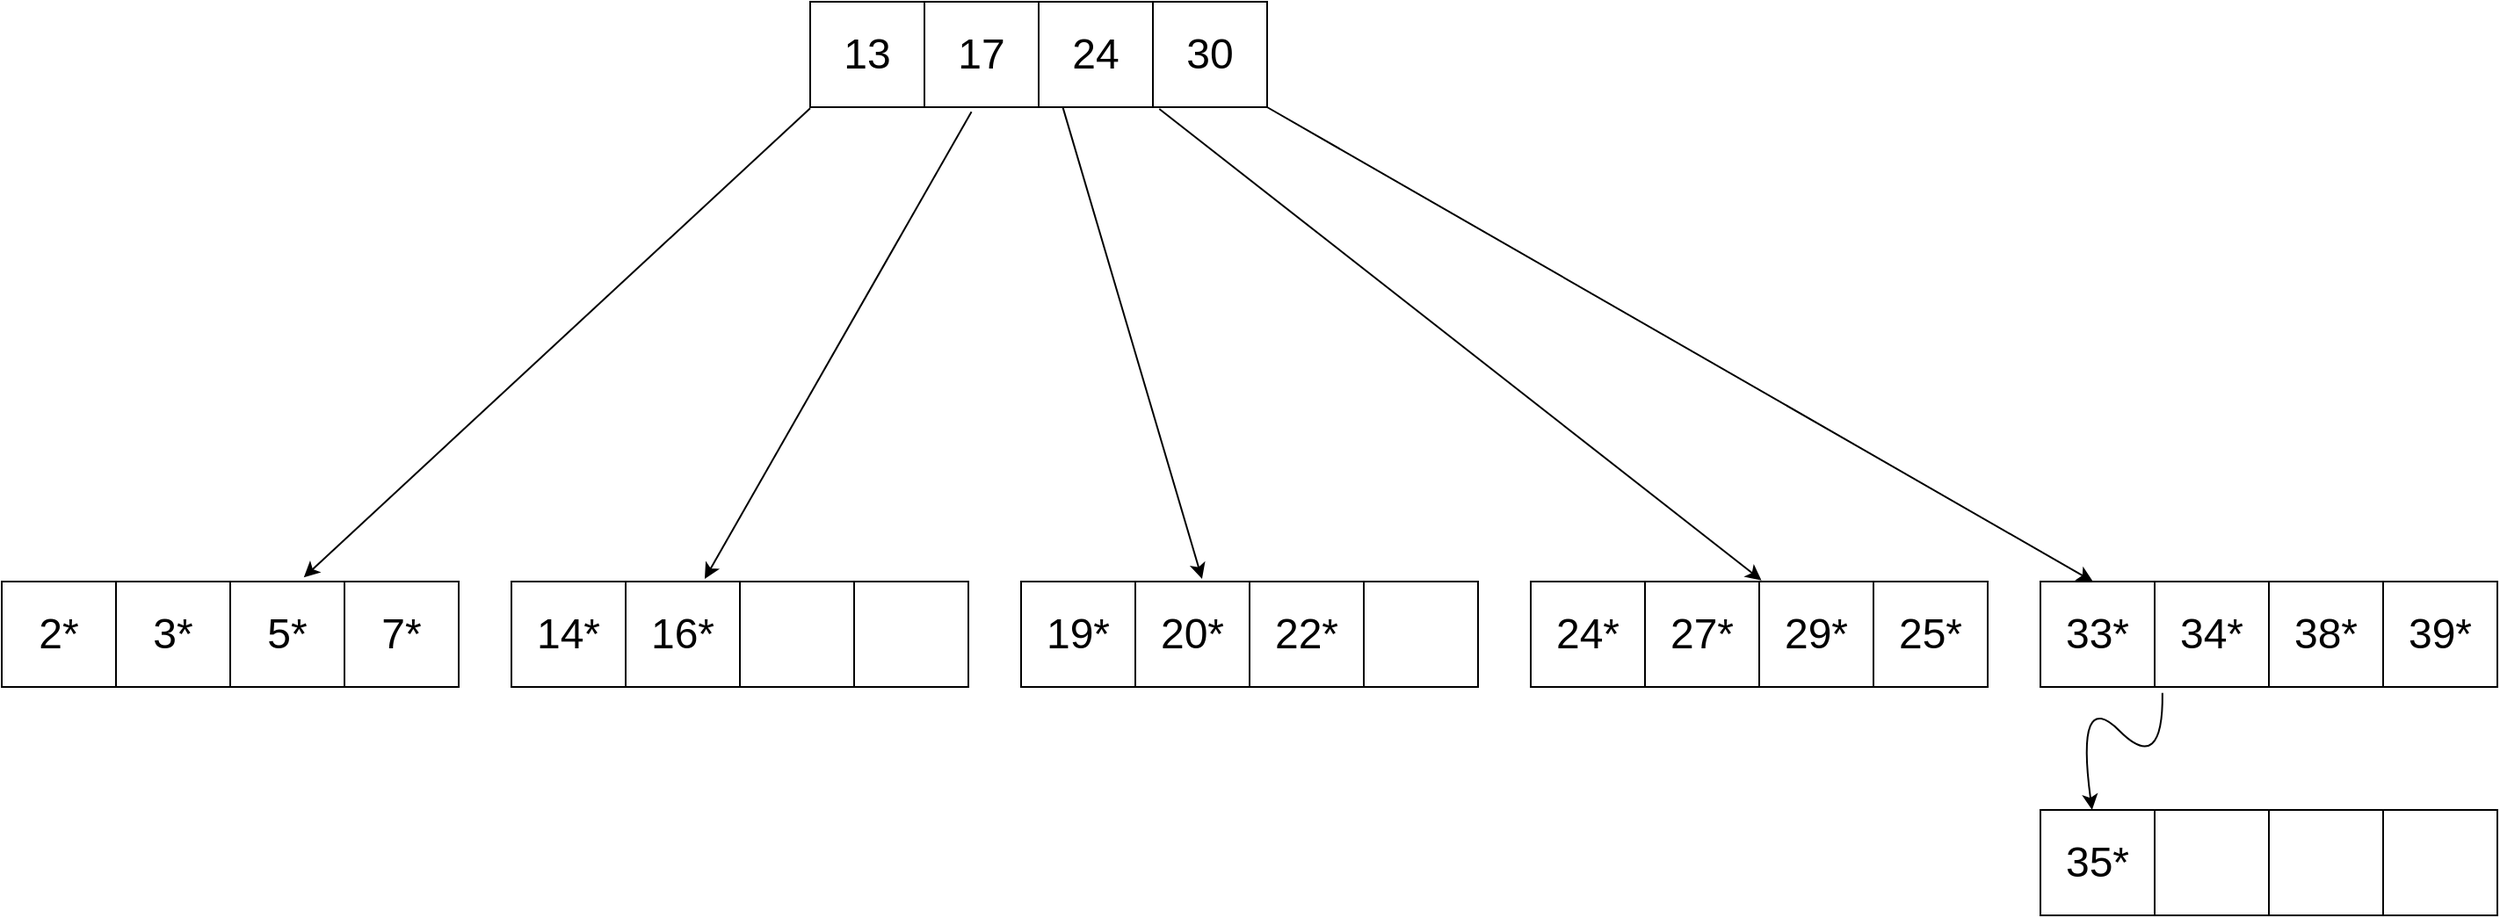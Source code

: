<mxfile version="16.6.2" type="google"><diagram id="mIoQu6a67whSdh9kTBA3" name="Page-1"><mxGraphModel dx="1730" dy="2012" grid="1" gridSize="10" guides="1" tooltips="1" connect="1" arrows="1" fold="1" page="1" pageScale="1" pageWidth="850" pageHeight="1100" math="0" shadow="0"><root><mxCell id="0"/><mxCell id="1" parent="0"/><mxCell id="-KXYV4Ku2lcg0v6HoU6k-5" value="" style="shape=table;startSize=0;container=1;collapsible=0;childLayout=tableLayout;fontSize=24;" vertex="1" parent="1"><mxGeometry x="530" y="-890" width="260" height="60" as="geometry"/></mxCell><mxCell id="-KXYV4Ku2lcg0v6HoU6k-6" value="" style="shape=tableRow;horizontal=0;startSize=0;swimlaneHead=0;swimlaneBody=0;top=0;left=0;bottom=0;right=0;collapsible=0;dropTarget=0;fillColor=none;points=[[0,0.5],[1,0.5]];portConstraint=eastwest;fontSize=24;" vertex="1" parent="-KXYV4Ku2lcg0v6HoU6k-5"><mxGeometry width="260" height="60" as="geometry"/></mxCell><mxCell id="-KXYV4Ku2lcg0v6HoU6k-7" value="13" style="shape=partialRectangle;html=1;whiteSpace=wrap;connectable=0;overflow=hidden;fillColor=none;top=0;left=0;bottom=0;right=0;pointerEvents=1;fontSize=24;" vertex="1" parent="-KXYV4Ku2lcg0v6HoU6k-6"><mxGeometry width="65" height="60" as="geometry"><mxRectangle width="65" height="60" as="alternateBounds"/></mxGeometry></mxCell><mxCell id="-KXYV4Ku2lcg0v6HoU6k-8" value="17" style="shape=partialRectangle;html=1;whiteSpace=wrap;connectable=0;overflow=hidden;fillColor=none;top=0;left=0;bottom=0;right=0;pointerEvents=1;fontSize=24;" vertex="1" parent="-KXYV4Ku2lcg0v6HoU6k-6"><mxGeometry x="65" width="65" height="60" as="geometry"><mxRectangle width="65" height="60" as="alternateBounds"/></mxGeometry></mxCell><mxCell id="-KXYV4Ku2lcg0v6HoU6k-9" value="24" style="shape=partialRectangle;html=1;whiteSpace=wrap;connectable=0;overflow=hidden;fillColor=none;top=0;left=0;bottom=0;right=0;pointerEvents=1;fontSize=24;" vertex="1" parent="-KXYV4Ku2lcg0v6HoU6k-6"><mxGeometry x="130" width="65" height="60" as="geometry"><mxRectangle width="65" height="60" as="alternateBounds"/></mxGeometry></mxCell><mxCell id="-KXYV4Ku2lcg0v6HoU6k-10" value="30" style="shape=partialRectangle;html=1;whiteSpace=wrap;connectable=0;overflow=hidden;fillColor=none;top=0;left=0;bottom=0;right=0;pointerEvents=1;fontSize=24;" vertex="1" parent="-KXYV4Ku2lcg0v6HoU6k-6"><mxGeometry x="195" width="65" height="60" as="geometry"><mxRectangle width="65" height="60" as="alternateBounds"/></mxGeometry></mxCell><mxCell id="-KXYV4Ku2lcg0v6HoU6k-11" value="" style="shape=table;startSize=0;container=1;collapsible=0;childLayout=tableLayout;fontSize=24;" vertex="1" parent="1"><mxGeometry x="650" y="-560" width="260" height="60" as="geometry"/></mxCell><mxCell id="-KXYV4Ku2lcg0v6HoU6k-12" value="" style="shape=tableRow;horizontal=0;startSize=0;swimlaneHead=0;swimlaneBody=0;top=0;left=0;bottom=0;right=0;collapsible=0;dropTarget=0;fillColor=none;points=[[0,0.5],[1,0.5]];portConstraint=eastwest;fontSize=24;" vertex="1" parent="-KXYV4Ku2lcg0v6HoU6k-11"><mxGeometry width="260" height="60" as="geometry"/></mxCell><mxCell id="-KXYV4Ku2lcg0v6HoU6k-13" value="19*" style="shape=partialRectangle;html=1;whiteSpace=wrap;connectable=0;overflow=hidden;fillColor=none;top=0;left=0;bottom=0;right=0;pointerEvents=1;fontSize=24;" vertex="1" parent="-KXYV4Ku2lcg0v6HoU6k-12"><mxGeometry width="65" height="60" as="geometry"><mxRectangle width="65" height="60" as="alternateBounds"/></mxGeometry></mxCell><mxCell id="-KXYV4Ku2lcg0v6HoU6k-14" value="20*" style="shape=partialRectangle;html=1;whiteSpace=wrap;connectable=0;overflow=hidden;fillColor=none;top=0;left=0;bottom=0;right=0;pointerEvents=1;fontSize=24;" vertex="1" parent="-KXYV4Ku2lcg0v6HoU6k-12"><mxGeometry x="65" width="65" height="60" as="geometry"><mxRectangle width="65" height="60" as="alternateBounds"/></mxGeometry></mxCell><mxCell id="-KXYV4Ku2lcg0v6HoU6k-15" value="22*" style="shape=partialRectangle;html=1;whiteSpace=wrap;connectable=0;overflow=hidden;fillColor=none;top=0;left=0;bottom=0;right=0;pointerEvents=1;fontSize=24;" vertex="1" parent="-KXYV4Ku2lcg0v6HoU6k-12"><mxGeometry x="130" width="65" height="60" as="geometry"><mxRectangle width="65" height="60" as="alternateBounds"/></mxGeometry></mxCell><mxCell id="-KXYV4Ku2lcg0v6HoU6k-16" value="" style="shape=partialRectangle;html=1;whiteSpace=wrap;connectable=0;overflow=hidden;fillColor=none;top=0;left=0;bottom=0;right=0;pointerEvents=1;fontSize=24;" vertex="1" parent="-KXYV4Ku2lcg0v6HoU6k-12"><mxGeometry x="195" width="65" height="60" as="geometry"><mxRectangle width="65" height="60" as="alternateBounds"/></mxGeometry></mxCell><mxCell id="-KXYV4Ku2lcg0v6HoU6k-17" value="" style="shape=table;startSize=0;container=1;collapsible=0;childLayout=tableLayout;fontSize=24;" vertex="1" parent="1"><mxGeometry x="360" y="-560" width="260" height="60" as="geometry"/></mxCell><mxCell id="-KXYV4Ku2lcg0v6HoU6k-18" value="" style="shape=tableRow;horizontal=0;startSize=0;swimlaneHead=0;swimlaneBody=0;top=0;left=0;bottom=0;right=0;collapsible=0;dropTarget=0;fillColor=none;points=[[0,0.5],[1,0.5]];portConstraint=eastwest;fontSize=24;" vertex="1" parent="-KXYV4Ku2lcg0v6HoU6k-17"><mxGeometry width="260" height="60" as="geometry"/></mxCell><mxCell id="-KXYV4Ku2lcg0v6HoU6k-19" value="14*" style="shape=partialRectangle;html=1;whiteSpace=wrap;connectable=0;overflow=hidden;fillColor=none;top=0;left=0;bottom=0;right=0;pointerEvents=1;fontSize=24;" vertex="1" parent="-KXYV4Ku2lcg0v6HoU6k-18"><mxGeometry width="65" height="60" as="geometry"><mxRectangle width="65" height="60" as="alternateBounds"/></mxGeometry></mxCell><mxCell id="-KXYV4Ku2lcg0v6HoU6k-20" value="16*" style="shape=partialRectangle;html=1;whiteSpace=wrap;connectable=0;overflow=hidden;fillColor=none;top=0;left=0;bottom=0;right=0;pointerEvents=1;fontSize=24;" vertex="1" parent="-KXYV4Ku2lcg0v6HoU6k-18"><mxGeometry x="65" width="65" height="60" as="geometry"><mxRectangle width="65" height="60" as="alternateBounds"/></mxGeometry></mxCell><mxCell id="-KXYV4Ku2lcg0v6HoU6k-21" value="" style="shape=partialRectangle;html=1;whiteSpace=wrap;connectable=0;overflow=hidden;fillColor=none;top=0;left=0;bottom=0;right=0;pointerEvents=1;fontSize=24;" vertex="1" parent="-KXYV4Ku2lcg0v6HoU6k-18"><mxGeometry x="130" width="65" height="60" as="geometry"><mxRectangle width="65" height="60" as="alternateBounds"/></mxGeometry></mxCell><mxCell id="-KXYV4Ku2lcg0v6HoU6k-22" value="" style="shape=partialRectangle;html=1;whiteSpace=wrap;connectable=0;overflow=hidden;fillColor=none;top=0;left=0;bottom=0;right=0;pointerEvents=1;fontSize=24;" vertex="1" parent="-KXYV4Ku2lcg0v6HoU6k-18"><mxGeometry x="195" width="65" height="60" as="geometry"><mxRectangle width="65" height="60" as="alternateBounds"/></mxGeometry></mxCell><mxCell id="-KXYV4Ku2lcg0v6HoU6k-23" value="" style="shape=table;startSize=0;container=1;collapsible=0;childLayout=tableLayout;fontSize=24;" vertex="1" parent="1"><mxGeometry x="70" y="-560" width="260" height="60" as="geometry"/></mxCell><mxCell id="-KXYV4Ku2lcg0v6HoU6k-24" value="" style="shape=tableRow;horizontal=0;startSize=0;swimlaneHead=0;swimlaneBody=0;top=0;left=0;bottom=0;right=0;collapsible=0;dropTarget=0;fillColor=none;points=[[0,0.5],[1,0.5]];portConstraint=eastwest;fontSize=24;" vertex="1" parent="-KXYV4Ku2lcg0v6HoU6k-23"><mxGeometry width="260" height="60" as="geometry"/></mxCell><mxCell id="-KXYV4Ku2lcg0v6HoU6k-25" value="2*" style="shape=partialRectangle;html=1;whiteSpace=wrap;connectable=0;overflow=hidden;fillColor=none;top=0;left=0;bottom=0;right=0;pointerEvents=1;fontSize=24;" vertex="1" parent="-KXYV4Ku2lcg0v6HoU6k-24"><mxGeometry width="65" height="60" as="geometry"><mxRectangle width="65" height="60" as="alternateBounds"/></mxGeometry></mxCell><mxCell id="-KXYV4Ku2lcg0v6HoU6k-26" value="3*" style="shape=partialRectangle;html=1;whiteSpace=wrap;connectable=0;overflow=hidden;fillColor=none;top=0;left=0;bottom=0;right=0;pointerEvents=1;fontSize=24;" vertex="1" parent="-KXYV4Ku2lcg0v6HoU6k-24"><mxGeometry x="65" width="65" height="60" as="geometry"><mxRectangle width="65" height="60" as="alternateBounds"/></mxGeometry></mxCell><mxCell id="-KXYV4Ku2lcg0v6HoU6k-27" value="5*" style="shape=partialRectangle;html=1;whiteSpace=wrap;connectable=0;overflow=hidden;fillColor=none;top=0;left=0;bottom=0;right=0;pointerEvents=1;fontSize=24;" vertex="1" parent="-KXYV4Ku2lcg0v6HoU6k-24"><mxGeometry x="130" width="65" height="60" as="geometry"><mxRectangle width="65" height="60" as="alternateBounds"/></mxGeometry></mxCell><mxCell id="-KXYV4Ku2lcg0v6HoU6k-28" value="7*" style="shape=partialRectangle;html=1;whiteSpace=wrap;connectable=0;overflow=hidden;fillColor=none;top=0;left=0;bottom=0;right=0;pointerEvents=1;fontSize=24;" vertex="1" parent="-KXYV4Ku2lcg0v6HoU6k-24"><mxGeometry x="195" width="65" height="60" as="geometry"><mxRectangle width="65" height="60" as="alternateBounds"/></mxGeometry></mxCell><mxCell id="-KXYV4Ku2lcg0v6HoU6k-29" value="" style="shape=table;startSize=0;container=1;collapsible=0;childLayout=tableLayout;fontSize=24;" vertex="1" parent="1"><mxGeometry x="940" y="-560" width="260" height="60" as="geometry"/></mxCell><mxCell id="-KXYV4Ku2lcg0v6HoU6k-30" value="" style="shape=tableRow;horizontal=0;startSize=0;swimlaneHead=0;swimlaneBody=0;top=0;left=0;bottom=0;right=0;collapsible=0;dropTarget=0;fillColor=none;points=[[0,0.5],[1,0.5]];portConstraint=eastwest;fontSize=24;" vertex="1" parent="-KXYV4Ku2lcg0v6HoU6k-29"><mxGeometry width="260" height="60" as="geometry"/></mxCell><mxCell id="-KXYV4Ku2lcg0v6HoU6k-31" value="24*" style="shape=partialRectangle;html=1;whiteSpace=wrap;connectable=0;overflow=hidden;fillColor=none;top=0;left=0;bottom=0;right=0;pointerEvents=1;fontSize=24;" vertex="1" parent="-KXYV4Ku2lcg0v6HoU6k-30"><mxGeometry width="65" height="60" as="geometry"><mxRectangle width="65" height="60" as="alternateBounds"/></mxGeometry></mxCell><mxCell id="-KXYV4Ku2lcg0v6HoU6k-32" value="27*" style="shape=partialRectangle;html=1;whiteSpace=wrap;connectable=0;overflow=hidden;fillColor=none;top=0;left=0;bottom=0;right=0;pointerEvents=1;fontSize=24;" vertex="1" parent="-KXYV4Ku2lcg0v6HoU6k-30"><mxGeometry x="65" width="65" height="60" as="geometry"><mxRectangle width="65" height="60" as="alternateBounds"/></mxGeometry></mxCell><mxCell id="-KXYV4Ku2lcg0v6HoU6k-33" value="29*" style="shape=partialRectangle;html=1;whiteSpace=wrap;connectable=0;overflow=hidden;fillColor=none;top=0;left=0;bottom=0;right=0;pointerEvents=1;fontSize=24;" vertex="1" parent="-KXYV4Ku2lcg0v6HoU6k-30"><mxGeometry x="130" width="65" height="60" as="geometry"><mxRectangle width="65" height="60" as="alternateBounds"/></mxGeometry></mxCell><mxCell id="-KXYV4Ku2lcg0v6HoU6k-34" value="25*" style="shape=partialRectangle;html=1;whiteSpace=wrap;connectable=0;overflow=hidden;fillColor=none;top=0;left=0;bottom=0;right=0;pointerEvents=1;fontSize=24;" vertex="1" parent="-KXYV4Ku2lcg0v6HoU6k-30"><mxGeometry x="195" width="65" height="60" as="geometry"><mxRectangle width="65" height="60" as="alternateBounds"/></mxGeometry></mxCell><mxCell id="-KXYV4Ku2lcg0v6HoU6k-36" value="" style="endArrow=classic;html=1;rounded=0;entryX=0.661;entryY=-0.039;entryDx=0;entryDy=0;entryPerimeter=0;exitX=0;exitY=1.011;exitDx=0;exitDy=0;exitPerimeter=0;fontSize=24;" edge="1" parent="1" source="-KXYV4Ku2lcg0v6HoU6k-6" target="-KXYV4Ku2lcg0v6HoU6k-24"><mxGeometry width="50" height="50" relative="1" as="geometry"><mxPoint x="420" y="-670" as="sourcePoint"/><mxPoint x="470" y="-720" as="targetPoint"/></mxGeometry></mxCell><mxCell id="-KXYV4Ku2lcg0v6HoU6k-37" value="" style="endArrow=classic;html=1;rounded=0;entryX=0.423;entryY=-0.025;entryDx=0;entryDy=0;entryPerimeter=0;exitX=0.353;exitY=1.044;exitDx=0;exitDy=0;exitPerimeter=0;fontSize=24;" edge="1" parent="1" source="-KXYV4Ku2lcg0v6HoU6k-6" target="-KXYV4Ku2lcg0v6HoU6k-18"><mxGeometry width="50" height="50" relative="1" as="geometry"><mxPoint x="609.07" y="-727" as="sourcePoint"/><mxPoint x="370.93" y="-560.0" as="targetPoint"/></mxGeometry></mxCell><mxCell id="-KXYV4Ku2lcg0v6HoU6k-38" value="" style="endArrow=classic;html=1;rounded=0;entryX=0.396;entryY=-0.025;entryDx=0;entryDy=0;entryPerimeter=0;exitX=0.553;exitY=1.003;exitDx=0;exitDy=0;exitPerimeter=0;fontSize=24;" edge="1" parent="1" source="-KXYV4Ku2lcg0v6HoU6k-6" target="-KXYV4Ku2lcg0v6HoU6k-12"><mxGeometry width="50" height="50" relative="1" as="geometry"><mxPoint x="681.8" y="-730" as="sourcePoint"/><mxPoint x="580" y="-564.14" as="targetPoint"/></mxGeometry></mxCell><mxCell id="-KXYV4Ku2lcg0v6HoU6k-39" value="" style="endArrow=classic;html=1;rounded=0;entryX=0.505;entryY=-0.011;entryDx=0;entryDy=0;entryPerimeter=0;exitX=0.764;exitY=1.016;exitDx=0;exitDy=0;exitPerimeter=0;fontSize=24;" edge="1" parent="1" source="-KXYV4Ku2lcg0v6HoU6k-6" target="-KXYV4Ku2lcg0v6HoU6k-30"><mxGeometry width="50" height="50" relative="1" as="geometry"><mxPoint x="740" y="-730" as="sourcePoint"/><mxPoint x="843.7" y="-564.14" as="targetPoint"/></mxGeometry></mxCell><mxCell id="-KXYV4Ku2lcg0v6HoU6k-40" value="" style="shape=table;startSize=0;container=1;collapsible=0;childLayout=tableLayout;fontSize=24;" vertex="1" parent="1"><mxGeometry x="1230" y="-560" width="260" height="60" as="geometry"/></mxCell><mxCell id="-KXYV4Ku2lcg0v6HoU6k-41" value="" style="shape=tableRow;horizontal=0;startSize=0;swimlaneHead=0;swimlaneBody=0;top=0;left=0;bottom=0;right=0;collapsible=0;dropTarget=0;fillColor=none;points=[[0,0.5],[1,0.5]];portConstraint=eastwest;fontSize=24;" vertex="1" parent="-KXYV4Ku2lcg0v6HoU6k-40"><mxGeometry width="260" height="60" as="geometry"/></mxCell><mxCell id="-KXYV4Ku2lcg0v6HoU6k-42" value="33*" style="shape=partialRectangle;html=1;whiteSpace=wrap;connectable=0;overflow=hidden;fillColor=none;top=0;left=0;bottom=0;right=0;pointerEvents=1;fontSize=24;" vertex="1" parent="-KXYV4Ku2lcg0v6HoU6k-41"><mxGeometry width="65" height="60" as="geometry"><mxRectangle width="65" height="60" as="alternateBounds"/></mxGeometry></mxCell><mxCell id="-KXYV4Ku2lcg0v6HoU6k-43" value="34*" style="shape=partialRectangle;html=1;whiteSpace=wrap;connectable=0;overflow=hidden;fillColor=none;top=0;left=0;bottom=0;right=0;pointerEvents=1;fontSize=24;" vertex="1" parent="-KXYV4Ku2lcg0v6HoU6k-41"><mxGeometry x="65" width="65" height="60" as="geometry"><mxRectangle width="65" height="60" as="alternateBounds"/></mxGeometry></mxCell><mxCell id="-KXYV4Ku2lcg0v6HoU6k-44" value="38*" style="shape=partialRectangle;html=1;whiteSpace=wrap;connectable=0;overflow=hidden;fillColor=none;top=0;left=0;bottom=0;right=0;pointerEvents=1;fontSize=24;" vertex="1" parent="-KXYV4Ku2lcg0v6HoU6k-41"><mxGeometry x="130" width="65" height="60" as="geometry"><mxRectangle width="65" height="60" as="alternateBounds"/></mxGeometry></mxCell><mxCell id="-KXYV4Ku2lcg0v6HoU6k-45" value="39*" style="shape=partialRectangle;html=1;whiteSpace=wrap;connectable=0;overflow=hidden;fillColor=none;top=0;left=0;bottom=0;right=0;pointerEvents=1;fontSize=24;" vertex="1" parent="-KXYV4Ku2lcg0v6HoU6k-41"><mxGeometry x="195" width="65" height="60" as="geometry"><mxRectangle width="65" height="60" as="alternateBounds"/></mxGeometry></mxCell><mxCell id="-KXYV4Ku2lcg0v6HoU6k-46" value="" style="endArrow=classic;html=1;rounded=0;entryX=0.115;entryY=0;entryDx=0;entryDy=0;entryPerimeter=0;exitX=0.764;exitY=1.016;exitDx=0;exitDy=0;exitPerimeter=0;fontSize=24;" edge="1" parent="1" target="-KXYV4Ku2lcg0v6HoU6k-41"><mxGeometry width="50" height="50" relative="1" as="geometry"><mxPoint x="790.0" y="-830" as="sourcePoint"/><mxPoint x="1132.66" y="-561.62" as="targetPoint"/></mxGeometry></mxCell><mxCell id="-KXYV4Ku2lcg0v6HoU6k-53" value="" style="shape=table;startSize=0;container=1;collapsible=0;childLayout=tableLayout;fontSize=24;" vertex="1" parent="1"><mxGeometry x="1230" y="-430" width="260" height="60" as="geometry"/></mxCell><mxCell id="-KXYV4Ku2lcg0v6HoU6k-54" value="" style="shape=tableRow;horizontal=0;startSize=0;swimlaneHead=0;swimlaneBody=0;top=0;left=0;bottom=0;right=0;collapsible=0;dropTarget=0;fillColor=none;points=[[0,0.5],[1,0.5]];portConstraint=eastwest;fontSize=24;" vertex="1" parent="-KXYV4Ku2lcg0v6HoU6k-53"><mxGeometry width="260" height="60" as="geometry"/></mxCell><mxCell id="-KXYV4Ku2lcg0v6HoU6k-55" value="35*" style="shape=partialRectangle;html=1;whiteSpace=wrap;connectable=0;overflow=hidden;fillColor=none;top=0;left=0;bottom=0;right=0;pointerEvents=1;fontSize=24;" vertex="1" parent="-KXYV4Ku2lcg0v6HoU6k-54"><mxGeometry width="65" height="60" as="geometry"><mxRectangle width="65" height="60" as="alternateBounds"/></mxGeometry></mxCell><mxCell id="-KXYV4Ku2lcg0v6HoU6k-56" value="" style="shape=partialRectangle;html=1;whiteSpace=wrap;connectable=0;overflow=hidden;fillColor=none;top=0;left=0;bottom=0;right=0;pointerEvents=1;fontSize=24;" vertex="1" parent="-KXYV4Ku2lcg0v6HoU6k-54"><mxGeometry x="65" width="65" height="60" as="geometry"><mxRectangle width="65" height="60" as="alternateBounds"/></mxGeometry></mxCell><mxCell id="-KXYV4Ku2lcg0v6HoU6k-57" value="" style="shape=partialRectangle;html=1;whiteSpace=wrap;connectable=0;overflow=hidden;fillColor=none;top=0;left=0;bottom=0;right=0;pointerEvents=1;fontSize=24;" vertex="1" parent="-KXYV4Ku2lcg0v6HoU6k-54"><mxGeometry x="130" width="65" height="60" as="geometry"><mxRectangle width="65" height="60" as="alternateBounds"/></mxGeometry></mxCell><mxCell id="-KXYV4Ku2lcg0v6HoU6k-58" value="" style="shape=partialRectangle;html=1;whiteSpace=wrap;connectable=0;overflow=hidden;fillColor=none;top=0;left=0;bottom=0;right=0;pointerEvents=1;fontSize=24;" vertex="1" parent="-KXYV4Ku2lcg0v6HoU6k-54"><mxGeometry x="195" width="65" height="60" as="geometry"><mxRectangle width="65" height="60" as="alternateBounds"/></mxGeometry></mxCell><mxCell id="-KXYV4Ku2lcg0v6HoU6k-59" value="" style="curved=1;endArrow=classic;html=1;rounded=0;fontSize=24;entryX=0.113;entryY=0;entryDx=0;entryDy=0;entryPerimeter=0;exitX=0.267;exitY=1.056;exitDx=0;exitDy=0;exitPerimeter=0;" edge="1" parent="1" source="-KXYV4Ku2lcg0v6HoU6k-41" target="-KXYV4Ku2lcg0v6HoU6k-54"><mxGeometry width="50" height="50" relative="1" as="geometry"><mxPoint x="1250" y="-450" as="sourcePoint"/><mxPoint x="1300" y="-500" as="targetPoint"/><Array as="points"><mxPoint x="1300" y="-450"/><mxPoint x="1250" y="-500"/></Array></mxGeometry></mxCell></root></mxGraphModel></diagram></mxfile>